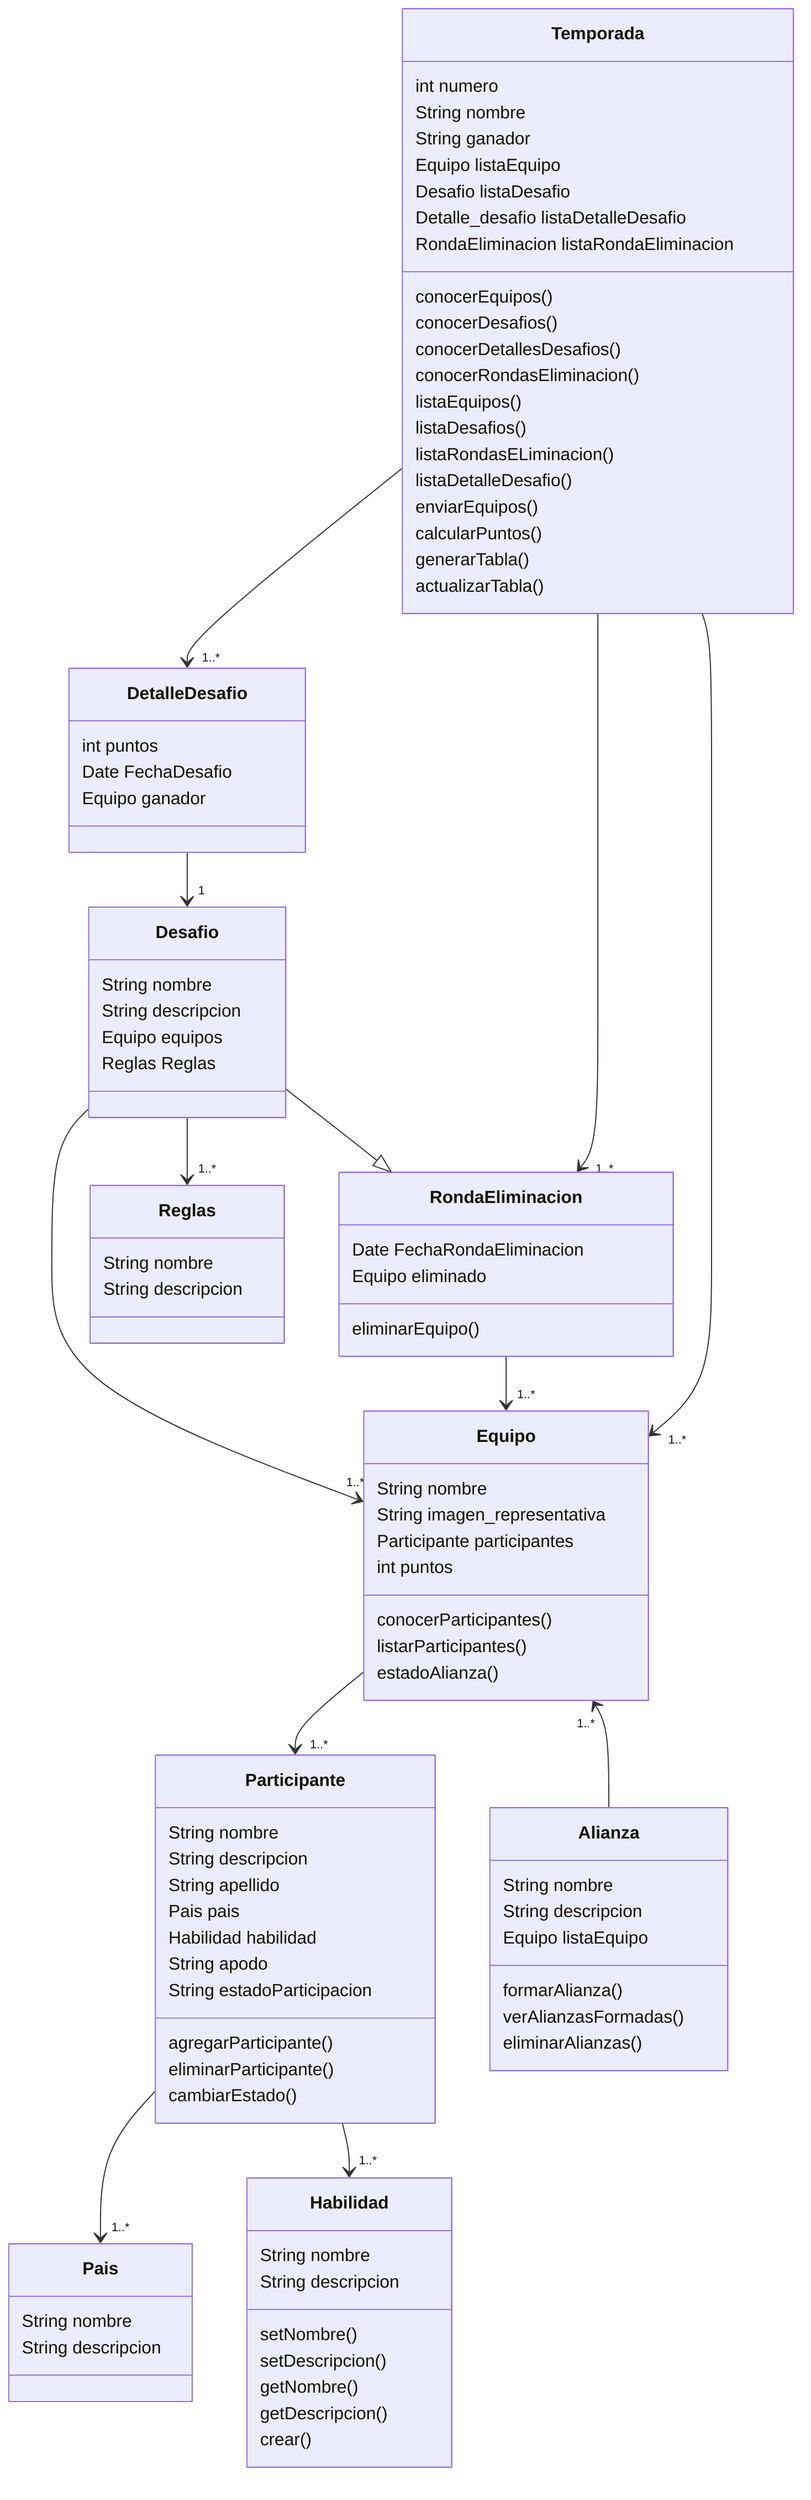 classDiagram

    Temporada --> "1..*" DetalleDesafio
    DetalleDesafio --> "1" Desafio
    Temporada --> "1..*" RondaEliminacion
    Temporada --> "1..*" Equipo
    Equipo --> "1..*" Participante
    Equipo "1..*" <-- Alianza
    Participante --> "1..*" Pais
    Participante --> "1..*" Habilidad
    Desafio --|> RondaEliminacion
    Desafio --> "1..*" Reglas
    RondaEliminacion --> "1..*" Equipo
    Desafio --> "1..*" Equipo

    class Equipo{
        String nombre
        String imagen_representativa
        Participante participantes
        int puntos
        conocerParticipantes()
        listarParticipantes()
        estadoAlianza()
    }
    class Participante{
        String nombre
        String descripcion
        String apellido
        Pais pais
        Habilidad habilidad
        String apodo
        String estadoParticipacion
        agregarParticipante()
        eliminarParticipante()
        cambiarEstado()
    }
    class Pais{
        String nombre
        String descripcion
    }
    class Habilidad{
        String nombre
        String descripcion
        setNombre()
        setDescripcion()
        getNombre()
        getDescripcion()
        crear()
    }
    class Temporada{
        int numero
        String nombre
        String ganador
        Equipo listaEquipo
        Desafio listaDesafio
        Detalle_desafio listaDetalleDesafio
        RondaEliminacion listaRondaEliminacion
        conocerEquipos()
        conocerDesafios()
        conocerDetallesDesafios()
        conocerRondasEliminacion()
        listaEquipos()
        listaDesafios()
        listaRondasELiminacion()
        listaDetalleDesafio()
        enviarEquipos()
        calcularPuntos()
        generarTabla()
        actualizarTabla()
    }
    class Desafio{
        String nombre
        String descripcion
        Equipo equipos
        Reglas Reglas
    }
    class DetalleDesafio{
        int puntos
        Date FechaDesafio
        Equipo ganador
    }
    class Reglas{
        String nombre
        String descripcion
    }
    class RondaEliminacion{
        Date FechaRondaEliminacion
        Equipo eliminado
        eliminarEquipo()
    }
    class Alianza{
        String nombre
        String descripcion
        Equipo listaEquipo
        formarAlianza()
        verAlianzasFormadas()
        eliminarAlianzas()
    }